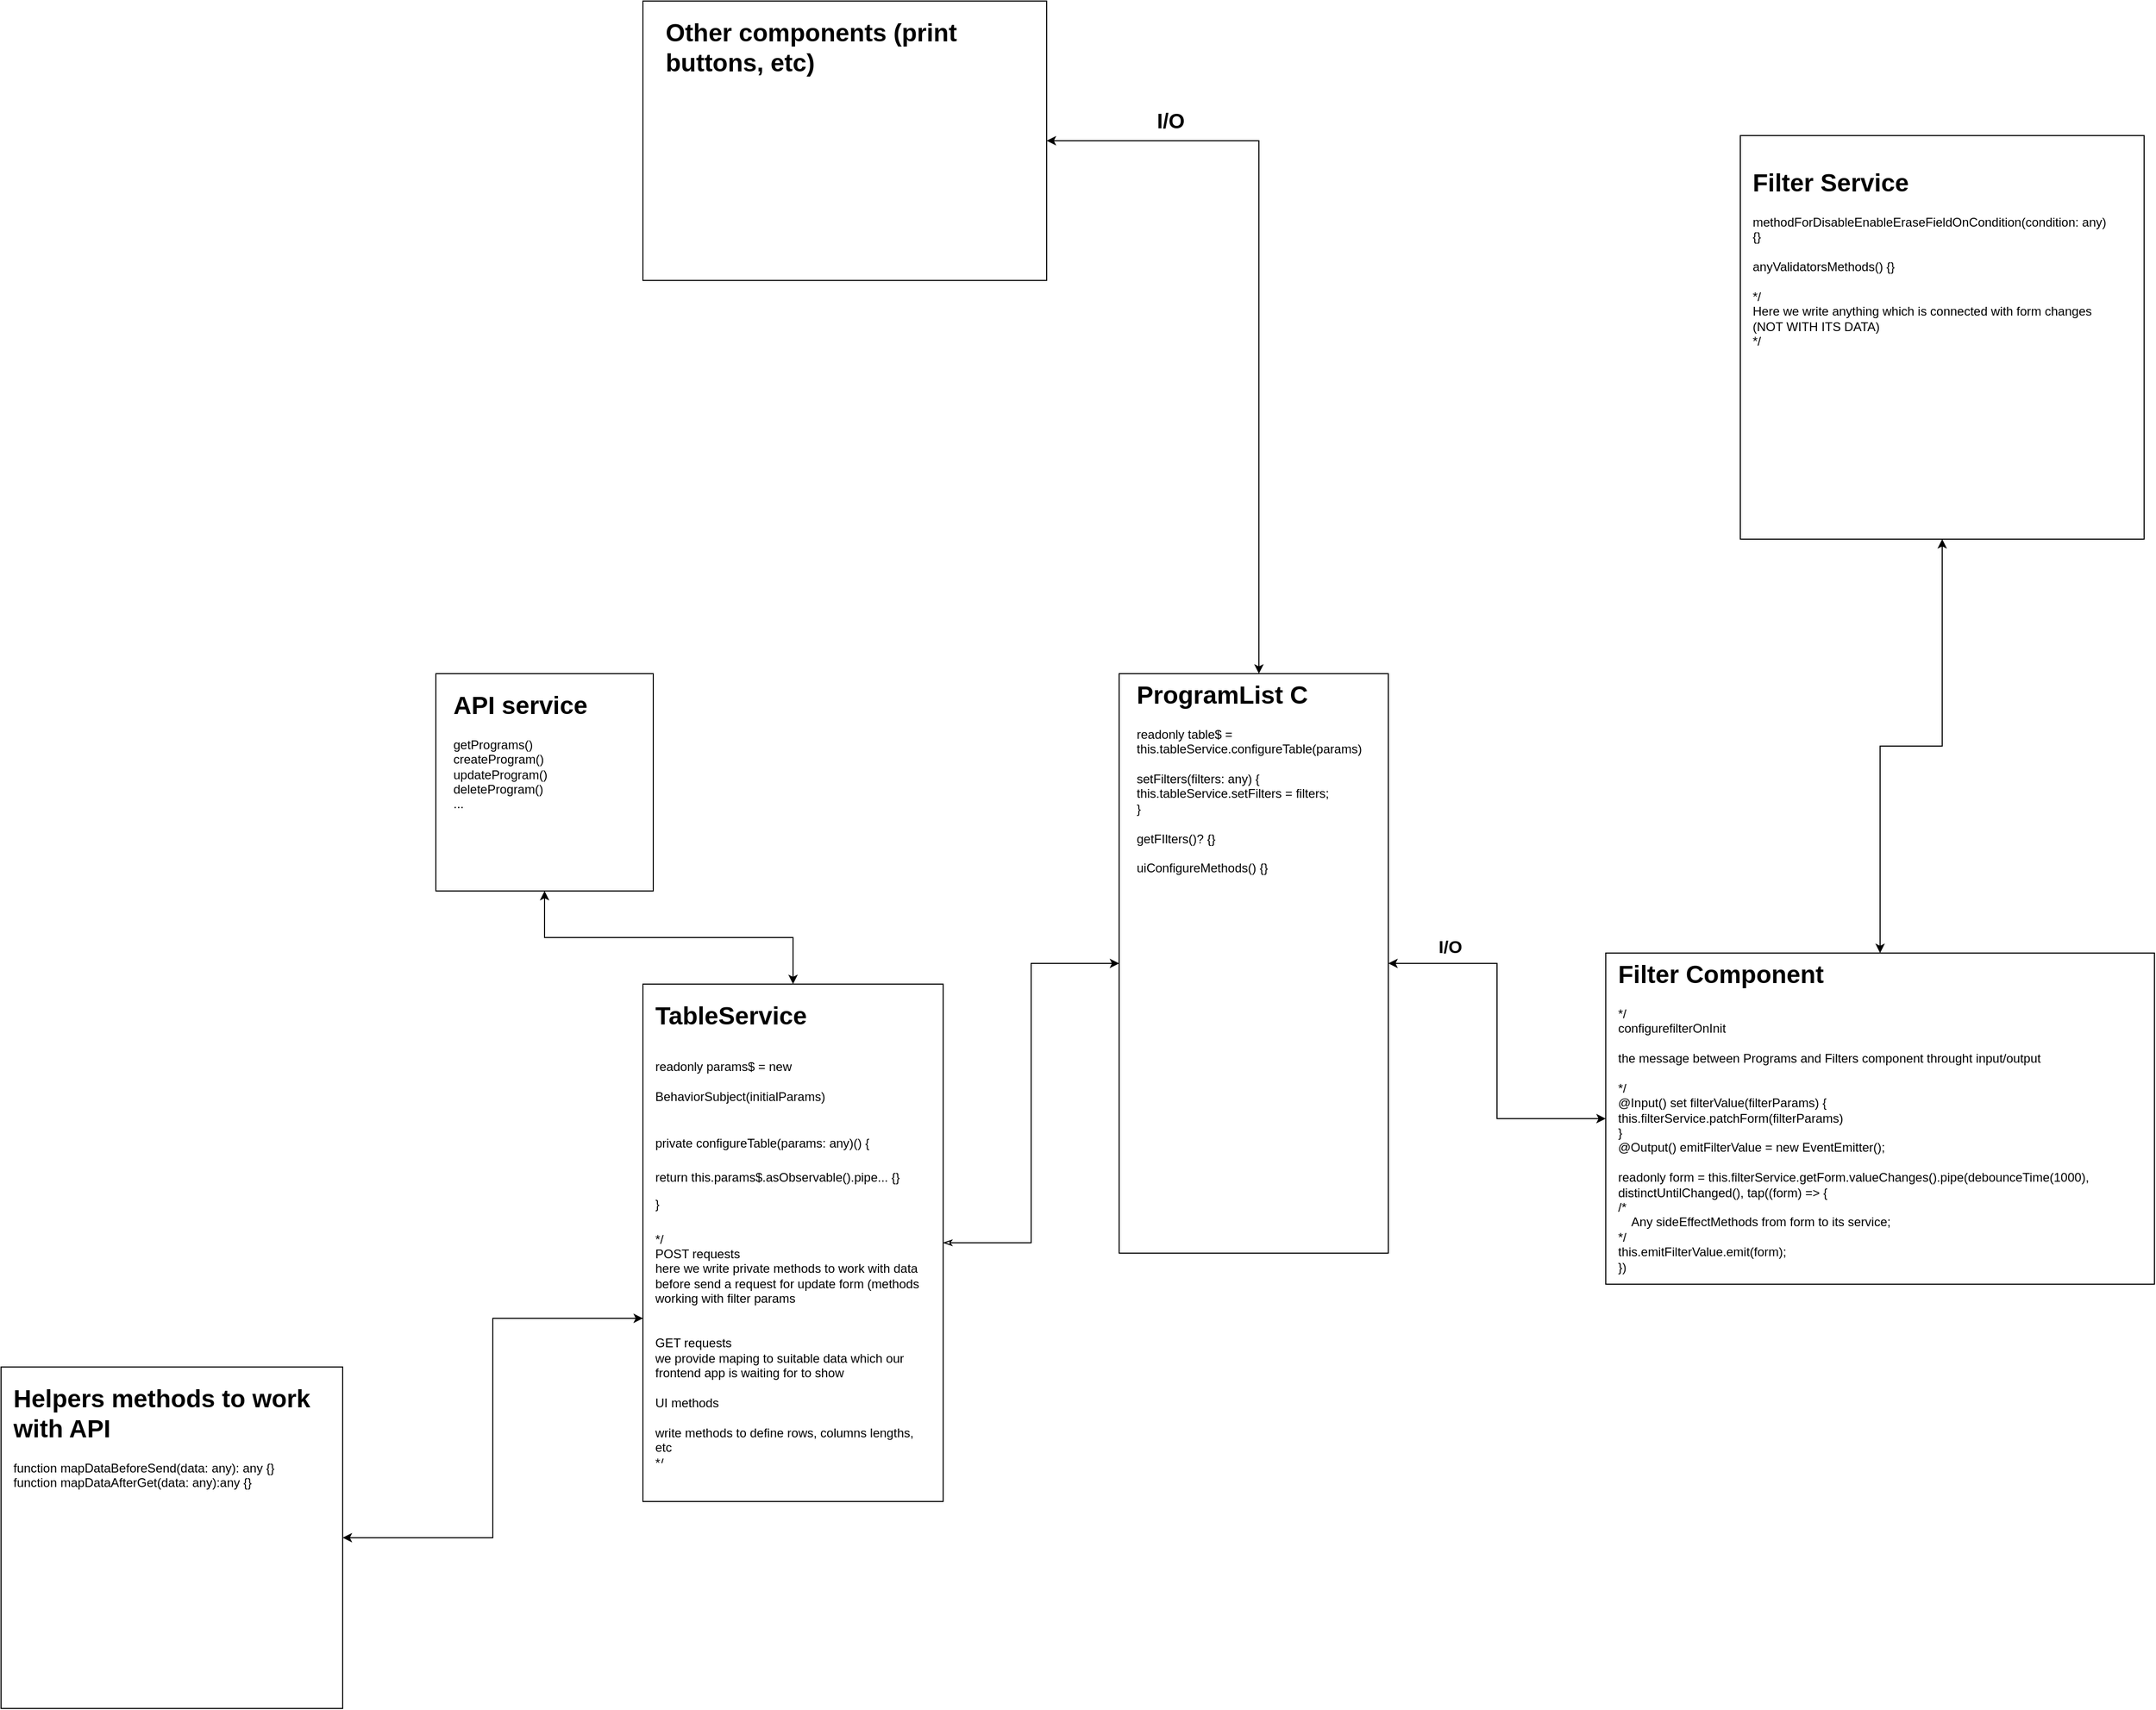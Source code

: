 <mxfile version="24.7.1" type="github">
  <diagram id="C5RBs43oDa-KdzZeNtuy" name="Page-1">
    <mxGraphModel dx="3392" dy="2604" grid="1" gridSize="10" guides="1" tooltips="1" connect="1" arrows="1" fold="1" page="1" pageScale="1" pageWidth="827" pageHeight="1169" math="0" shadow="0">
      <root>
        <mxCell id="WIyWlLk6GJQsqaUBKTNV-0" />
        <mxCell id="WIyWlLk6GJQsqaUBKTNV-1" parent="WIyWlLk6GJQsqaUBKTNV-0" />
        <mxCell id="mHJpHuQM93hfwTMyWl6n-16" style="edgeStyle=orthogonalEdgeStyle;rounded=0;orthogonalLoop=1;jettySize=auto;html=1;entryX=0;entryY=0.5;entryDx=0;entryDy=0;startArrow=classic;startFill=1;" edge="1" parent="WIyWlLk6GJQsqaUBKTNV-1" source="mHJpHuQM93hfwTMyWl6n-1" target="mHJpHuQM93hfwTMyWl6n-3">
          <mxGeometry relative="1" as="geometry" />
        </mxCell>
        <mxCell id="mHJpHuQM93hfwTMyWl6n-1" value="" style="rounded=0;whiteSpace=wrap;html=1;labelPosition=center;verticalLabelPosition=top;align=center;verticalAlign=bottom;" vertex="1" parent="WIyWlLk6GJQsqaUBKTNV-1">
          <mxGeometry x="260" y="-100" width="260" height="560" as="geometry" />
        </mxCell>
        <mxCell id="mHJpHuQM93hfwTMyWl6n-30" style="edgeStyle=orthogonalEdgeStyle;rounded=0;orthogonalLoop=1;jettySize=auto;html=1;entryX=0.5;entryY=1;entryDx=0;entryDy=0;startArrow=classic;startFill=1;" edge="1" parent="WIyWlLk6GJQsqaUBKTNV-1" source="mHJpHuQM93hfwTMyWl6n-3" target="mHJpHuQM93hfwTMyWl6n-29">
          <mxGeometry relative="1" as="geometry" />
        </mxCell>
        <mxCell id="mHJpHuQM93hfwTMyWl6n-3" value="" style="rounded=0;whiteSpace=wrap;html=1;" vertex="1" parent="WIyWlLk6GJQsqaUBKTNV-1">
          <mxGeometry x="730" y="170" width="530" height="320" as="geometry" />
        </mxCell>
        <mxCell id="mHJpHuQM93hfwTMyWl6n-15" style="edgeStyle=orthogonalEdgeStyle;rounded=0;orthogonalLoop=1;jettySize=auto;html=1;entryX=0;entryY=0.5;entryDx=0;entryDy=0;verticalAlign=middle;startArrow=classicThin;startFill=0;" edge="1" parent="WIyWlLk6GJQsqaUBKTNV-1" source="mHJpHuQM93hfwTMyWl6n-5" target="mHJpHuQM93hfwTMyWl6n-1">
          <mxGeometry relative="1" as="geometry" />
        </mxCell>
        <mxCell id="mHJpHuQM93hfwTMyWl6n-20" style="edgeStyle=orthogonalEdgeStyle;rounded=0;orthogonalLoop=1;jettySize=auto;html=1;entryX=0.5;entryY=1;entryDx=0;entryDy=0;startArrow=classic;startFill=1;" edge="1" parent="WIyWlLk6GJQsqaUBKTNV-1" source="mHJpHuQM93hfwTMyWl6n-5" target="mHJpHuQM93hfwTMyWl6n-17">
          <mxGeometry relative="1" as="geometry" />
        </mxCell>
        <mxCell id="mHJpHuQM93hfwTMyWl6n-5" value="&lt;div&gt;&lt;br&gt;&lt;/div&gt;" style="rounded=0;whiteSpace=wrap;html=1;align=center;labelPosition=center;verticalLabelPosition=top;verticalAlign=bottom;" vertex="1" parent="WIyWlLk6GJQsqaUBKTNV-1">
          <mxGeometry x="-200" y="200" width="290" height="500" as="geometry" />
        </mxCell>
        <mxCell id="mHJpHuQM93hfwTMyWl6n-17" value="" style="whiteSpace=wrap;html=1;aspect=fixed;" vertex="1" parent="WIyWlLk6GJQsqaUBKTNV-1">
          <mxGeometry x="-400" y="-100" width="210" height="210" as="geometry" />
        </mxCell>
        <mxCell id="mHJpHuQM93hfwTMyWl6n-18" value="&lt;h1 style=&quot;margin-top: 0px;&quot;&gt;API service&lt;/h1&gt;&lt;div&gt;getPrograms()&lt;/div&gt;&lt;div&gt;createProgram()&lt;br&gt;updateProgram()&lt;/div&gt;&lt;div&gt;deleteProgram()&lt;/div&gt;&lt;div&gt;...&lt;/div&gt;" style="text;html=1;whiteSpace=wrap;overflow=hidden;rounded=0;" vertex="1" parent="WIyWlLk6GJQsqaUBKTNV-1">
          <mxGeometry x="-385" y="-90" width="180" height="160" as="geometry" />
        </mxCell>
        <mxCell id="mHJpHuQM93hfwTMyWl6n-21" value="&lt;h1 style=&quot;margin-top: 0px;&quot;&gt;&lt;span style=&quot;background-color: initial;&quot;&gt;TableService&lt;/span&gt;&lt;/h1&gt;&lt;h1 style=&quot;margin-top: 0px;&quot;&gt;&lt;span style=&quot;font-size: 12px; font-weight: 400;&quot;&gt;readonly params$ = new BehaviorSubject(initialParams)&lt;/span&gt;&lt;/h1&gt;&lt;h1 style=&quot;margin-top: 0px;&quot;&gt;&lt;span style=&quot;font-size: 12px; font-weight: 400;&quot;&gt;private configureTable(params: any)() {&lt;/span&gt;&lt;/h1&gt;&lt;div&gt;&lt;span style=&quot;font-size: 12px; font-weight: 400;&quot;&gt;return this.params$.asObservable().pipe... {}&lt;/span&gt;&lt;/div&gt;&lt;h1 style=&quot;margin-top: 0px;&quot;&gt;&lt;span style=&quot;font-size: 12px; font-weight: 400;&quot;&gt;}&lt;/span&gt;&lt;/h1&gt;&lt;div&gt;*/&lt;/div&gt;&lt;div&gt;POST requests&lt;/div&gt;&lt;div&gt;here we write private methods to work with data before send a request for update form (methods working with filter params&lt;/div&gt;&lt;div&gt;&lt;br&gt;&lt;br&gt;GET requests&lt;br&gt;we provide maping to suitable data which our frontend app is waiting for to show&lt;/div&gt;&lt;div&gt;&lt;br&gt;&lt;/div&gt;&lt;div&gt;UI methods&lt;br&gt;&lt;br&gt;write methods to define rows, columns lengths, etc&lt;/div&gt;&lt;div&gt;*/&lt;/div&gt;" style="text;html=1;whiteSpace=wrap;overflow=hidden;rounded=0;" vertex="1" parent="WIyWlLk6GJQsqaUBKTNV-1">
          <mxGeometry x="-190" y="210" width="270" height="450" as="geometry" />
        </mxCell>
        <mxCell id="mHJpHuQM93hfwTMyWl6n-28" value="&lt;h1 style=&quot;margin-top: 0px;&quot;&gt;ProgramList C&lt;/h1&gt;&lt;div&gt;readonly table$ = this.tableService.configureTable(params)&lt;/div&gt;&lt;div&gt;&lt;br&gt;&lt;/div&gt;&lt;div&gt;setFilters(filters: any) {&lt;/div&gt;&lt;div&gt;this.tableService.setFilters = filters;&lt;br&gt;}&amp;nbsp;&lt;/div&gt;&lt;div&gt;&lt;br&gt;&lt;/div&gt;&lt;div&gt;getFIlters()? {}&lt;/div&gt;&lt;div&gt;&lt;br&gt;&lt;/div&gt;&lt;div&gt;uiConfigureMethods() {}&lt;/div&gt;&lt;div&gt;&lt;br&gt;&lt;/div&gt;&lt;div&gt;&lt;br&gt;&lt;/div&gt;&lt;div&gt;&lt;br&gt;&lt;/div&gt;&lt;div&gt;&lt;br&gt;&lt;/div&gt;&lt;div&gt;&lt;br&gt;&lt;/div&gt;" style="text;html=1;whiteSpace=wrap;overflow=hidden;rounded=0;" vertex="1" parent="WIyWlLk6GJQsqaUBKTNV-1">
          <mxGeometry x="275" y="-100" width="240" height="390" as="geometry" />
        </mxCell>
        <mxCell id="mHJpHuQM93hfwTMyWl6n-29" value="" style="whiteSpace=wrap;html=1;aspect=fixed;" vertex="1" parent="WIyWlLk6GJQsqaUBKTNV-1">
          <mxGeometry x="860" y="-620" width="390" height="390" as="geometry" />
        </mxCell>
        <mxCell id="mHJpHuQM93hfwTMyWl6n-31" value="&lt;h1 style=&quot;margin-top: 0px;&quot;&gt;Filter Service&lt;/h1&gt;&lt;div&gt;methodForDisableEnableEraseFieldOnCondition(condition: any) {}&lt;/div&gt;&lt;div&gt;&lt;br&gt;&lt;/div&gt;&lt;div&gt;anyValidatorsMethods() {}&lt;/div&gt;&lt;div&gt;&lt;br&gt;&lt;/div&gt;&lt;div&gt;*/&lt;/div&gt;&lt;div&gt;Here we write anything which is connected with form changes (NOT WITH ITS DATA)&lt;/div&gt;&lt;div&gt;*/&lt;/div&gt;" style="text;html=1;whiteSpace=wrap;overflow=hidden;rounded=0;" vertex="1" parent="WIyWlLk6GJQsqaUBKTNV-1">
          <mxGeometry x="870" y="-595" width="350" height="340" as="geometry" />
        </mxCell>
        <mxCell id="mHJpHuQM93hfwTMyWl6n-32" value="&lt;h1 style=&quot;margin-top: 0px;&quot;&gt;Filter Component&lt;/h1&gt;&lt;div&gt;*/&lt;/div&gt;&lt;div&gt;configurefilterOnInit&lt;/div&gt;&lt;div&gt;&lt;br&gt;&lt;/div&gt;&lt;div&gt;the message between Programs and Filters component throught input/output&amp;nbsp;&lt;/div&gt;&lt;div&gt;&lt;br&gt;&lt;/div&gt;&lt;div&gt;*/&lt;/div&gt;&lt;div&gt;@Input() set filterValue(filterParams) {&lt;/div&gt;&lt;div&gt;this.filterService.patchForm(&lt;span style=&quot;background-color: initial;&quot;&gt;filterParams&lt;/span&gt;&lt;span style=&quot;background-color: initial;&quot;&gt;)&lt;/span&gt;&lt;/div&gt;&lt;div&gt;}&amp;nbsp;&lt;/div&gt;&lt;div&gt;@Output()&amp;nbsp;&lt;span style=&quot;background-color: initial;&quot;&gt;emitFilterValue = new EventEmitter();&lt;/span&gt;&lt;/div&gt;&lt;div&gt;&lt;br&gt;&lt;/div&gt;&lt;div&gt;readonly form = this.&lt;span style=&quot;background-color: initial;&quot;&gt;filterService.getF&lt;/span&gt;&lt;span style=&quot;background-color: initial;&quot;&gt;orm.valueChanges().pipe(debounceTime(1000), distinctUntilChanged(), tap((form) =&amp;gt; {&lt;/span&gt;&lt;/div&gt;&lt;div&gt;/*&lt;/div&gt;&lt;div&gt;&lt;span style=&quot;background-color: initial;&quot;&gt;&amp;nbsp; &amp;nbsp; Any sideEffectMethods from form to its service;&lt;br&gt;*/&lt;br&gt;this.&lt;/span&gt;emitFilterValue&lt;span style=&quot;background-color: initial;&quot;&gt;.emit(form);&lt;br&gt;})&lt;/span&gt;&lt;/div&gt;" style="text;html=1;whiteSpace=wrap;overflow=hidden;rounded=0;" vertex="1" parent="WIyWlLk6GJQsqaUBKTNV-1">
          <mxGeometry x="740" y="170" width="510" height="310" as="geometry" />
        </mxCell>
        <mxCell id="mHJpHuQM93hfwTMyWl6n-33" value="&lt;font style=&quot;font-size: 17px;&quot;&gt;&lt;b&gt;I/O&lt;/b&gt;&lt;/font&gt;" style="text;html=1;align=center;verticalAlign=middle;whiteSpace=wrap;rounded=0;" vertex="1" parent="WIyWlLk6GJQsqaUBKTNV-1">
          <mxGeometry x="550" y="150" width="60" height="30" as="geometry" />
        </mxCell>
        <mxCell id="mHJpHuQM93hfwTMyWl6n-36" value="" style="whiteSpace=wrap;html=1;aspect=fixed;glass=0;" vertex="1" parent="WIyWlLk6GJQsqaUBKTNV-1">
          <mxGeometry x="-820" y="570" width="330" height="330" as="geometry" />
        </mxCell>
        <mxCell id="mHJpHuQM93hfwTMyWl6n-37" value="&lt;h1 style=&quot;margin-top: 0px;&quot;&gt;Helpers methods to work with API&lt;/h1&gt;&lt;div&gt;function mapDataBeforeSend(data: any): any {}&lt;br&gt;function mapDataAfterGet(data: any):any {}&lt;/div&gt;" style="text;html=1;whiteSpace=wrap;overflow=hidden;rounded=0;" vertex="1" parent="WIyWlLk6GJQsqaUBKTNV-1">
          <mxGeometry x="-810" y="580" width="330" height="130" as="geometry" />
        </mxCell>
        <mxCell id="mHJpHuQM93hfwTMyWl6n-38" style="edgeStyle=orthogonalEdgeStyle;rounded=0;orthogonalLoop=1;jettySize=auto;html=1;entryX=0;entryY=0.646;entryDx=0;entryDy=0;entryPerimeter=0;startArrow=classic;startFill=1;" edge="1" parent="WIyWlLk6GJQsqaUBKTNV-1" source="mHJpHuQM93hfwTMyWl6n-36" target="mHJpHuQM93hfwTMyWl6n-5">
          <mxGeometry relative="1" as="geometry" />
        </mxCell>
        <mxCell id="mHJpHuQM93hfwTMyWl6n-39" value="" style="rounded=0;whiteSpace=wrap;html=1;" vertex="1" parent="WIyWlLk6GJQsqaUBKTNV-1">
          <mxGeometry x="-200" y="-750" width="390" height="270" as="geometry" />
        </mxCell>
        <mxCell id="mHJpHuQM93hfwTMyWl6n-41" style="edgeStyle=orthogonalEdgeStyle;rounded=0;orthogonalLoop=1;jettySize=auto;html=1;startArrow=classic;startFill=1;" edge="1" parent="WIyWlLk6GJQsqaUBKTNV-1" source="mHJpHuQM93hfwTMyWl6n-40" target="mHJpHuQM93hfwTMyWl6n-28">
          <mxGeometry relative="1" as="geometry" />
        </mxCell>
        <mxCell id="mHJpHuQM93hfwTMyWl6n-40" value="&lt;h1 style=&quot;margin-top: 0px;&quot;&gt;Other components (print buttons, etc)&lt;/h1&gt;" style="text;html=1;whiteSpace=wrap;overflow=hidden;rounded=0;" vertex="1" parent="WIyWlLk6GJQsqaUBKTNV-1">
          <mxGeometry x="-180" y="-740" width="370" height="250" as="geometry" />
        </mxCell>
        <mxCell id="mHJpHuQM93hfwTMyWl6n-42" value="&lt;font style=&quot;font-size: 20px;&quot;&gt;&lt;b&gt;I/O&lt;/b&gt;&lt;/font&gt;" style="text;html=1;align=center;verticalAlign=middle;whiteSpace=wrap;rounded=0;" vertex="1" parent="WIyWlLk6GJQsqaUBKTNV-1">
          <mxGeometry x="280" y="-650" width="60" height="30" as="geometry" />
        </mxCell>
      </root>
    </mxGraphModel>
  </diagram>
</mxfile>
